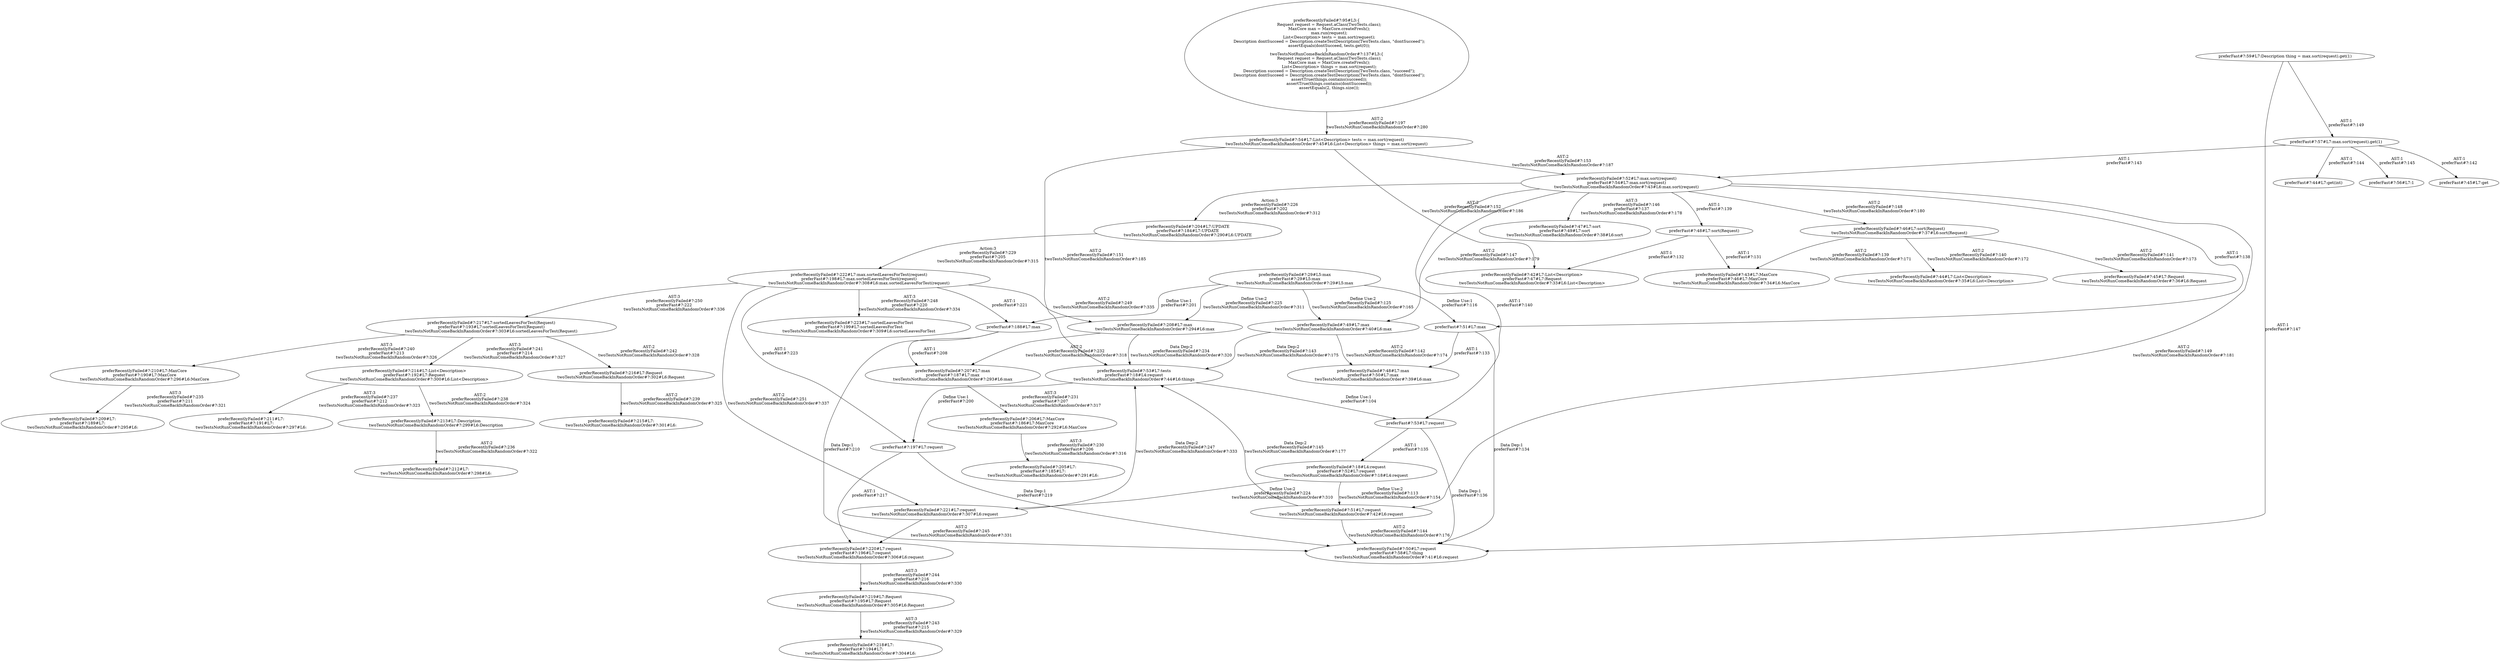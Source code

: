 digraph "Pattern" {
0 [label="preferRecentlyFailed#?:204#L7:UPDATE
preferFast#?:184#L7:UPDATE
twoTestsNotRunComeBackInRandomOrder#?:290#L6:UPDATE" shape=ellipse]
1 [label="preferRecentlyFailed#?:52#L7:max.sort(request)
preferFast#?:54#L7:max.sort(request)
twoTestsNotRunComeBackInRandomOrder#?:43#L6:max.sort(request)" shape=ellipse]
2 [label="preferRecentlyFailed#?:54#L7:List<Description> tests = max.sort(request)
twoTestsNotRunComeBackInRandomOrder#?:45#L6:List<Description> things = max.sort(request)" shape=ellipse]
3 [label="preferRecentlyFailed#?:95#L3:\{
    Request request = Request.aClass(TwoTests.class);
    MaxCore max = MaxCore.createFresh();
    max.run(request);
    List<Description> tests = max.sort(request);
    Description dontSucceed = Description.createTestDescription(TwoTests.class, \"dontSucceed\");
    assertEquals(dontSucceed, tests.get(0));
\}
twoTestsNotRunComeBackInRandomOrder#?:137#L3:\{
    Request request = Request.aClass(TwoTests.class);
    MaxCore max = MaxCore.createFresh();
    List<Description> things = max.sort(request);
    Description succeed = Description.createTestDescription(TwoTests.class, \"succeed\");
    Description dontSucceed = Description.createTestDescription(TwoTests.class, \"dontSucceed\");
    assertTrue(things.contains(succeed));
    assertTrue(things.contains(dontSucceed));
    assertEquals(2, things.size());
\}" shape=ellipse]
4 [label="preferRecentlyFailed#?:53#L7:tests
preferFast#?:18#L4:request
twoTestsNotRunComeBackInRandomOrder#?:44#L6:things" shape=ellipse]
5 [label="preferRecentlyFailed#?:208#L7:max
twoTestsNotRunComeBackInRandomOrder#?:294#L6:max" shape=ellipse]
6 [label="preferRecentlyFailed#?:207#L7:max
preferFast#?:187#L7:max
twoTestsNotRunComeBackInRandomOrder#?:293#L6:max" shape=ellipse]
7 [label="preferRecentlyFailed#?:206#L7:MaxCore
preferFast#?:186#L7:MaxCore
twoTestsNotRunComeBackInRandomOrder#?:292#L6:MaxCore" shape=ellipse]
8 [label="preferRecentlyFailed#?:205#L7:
preferFast#?:185#L7:
twoTestsNotRunComeBackInRandomOrder#?:291#L6:" shape=ellipse]
9 [label="preferRecentlyFailed#?:221#L7:request
twoTestsNotRunComeBackInRandomOrder#?:307#L6:request" shape=ellipse]
10 [label="preferRecentlyFailed#?:220#L7:request
preferFast#?:196#L7:request
twoTestsNotRunComeBackInRandomOrder#?:306#L6:request" shape=ellipse]
11 [label="preferRecentlyFailed#?:219#L7:Request
preferFast#?:195#L7:Request
twoTestsNotRunComeBackInRandomOrder#?:305#L6:Request" shape=ellipse]
12 [label="preferRecentlyFailed#?:218#L7:
preferFast#?:194#L7:
twoTestsNotRunComeBackInRandomOrder#?:304#L6:" shape=ellipse]
13 [label="preferRecentlyFailed#?:42#L7:List<Description>
preferFast#?:47#L7:Request
twoTestsNotRunComeBackInRandomOrder#?:33#L6:List<Description>" shape=ellipse]
14 [label="preferRecentlyFailed#?:47#L7:sort
preferFast#?:49#L7:sort
twoTestsNotRunComeBackInRandomOrder#?:38#L6:sort" shape=ellipse]
15 [label="preferRecentlyFailed#?:49#L7:max
twoTestsNotRunComeBackInRandomOrder#?:40#L6:max" shape=ellipse]
16 [label="preferRecentlyFailed#?:29#L5:max
preferFast#?:29#L5:max
twoTestsNotRunComeBackInRandomOrder#?:29#L5:max" shape=ellipse]
17 [label="preferRecentlyFailed#?:48#L7:max
preferFast#?:50#L7:max
twoTestsNotRunComeBackInRandomOrder#?:39#L6:max" shape=ellipse]
18 [label="preferRecentlyFailed#?:46#L7:sort(Request)
twoTestsNotRunComeBackInRandomOrder#?:37#L6:sort(Request)" shape=ellipse]
19 [label="preferRecentlyFailed#?:43#L7:MaxCore
preferFast#?:46#L7:MaxCore
twoTestsNotRunComeBackInRandomOrder#?:34#L6:MaxCore" shape=ellipse]
20 [label="preferRecentlyFailed#?:44#L7:List<Description>
twoTestsNotRunComeBackInRandomOrder#?:35#L6:List<Description>" shape=ellipse]
21 [label="preferRecentlyFailed#?:45#L7:Request
twoTestsNotRunComeBackInRandomOrder#?:36#L6:Request" shape=ellipse]
22 [label="preferRecentlyFailed#?:51#L7:request
twoTestsNotRunComeBackInRandomOrder#?:42#L6:request" shape=ellipse]
23 [label="preferRecentlyFailed#?:18#L4:request
preferFast#?:52#L7:request
twoTestsNotRunComeBackInRandomOrder#?:18#L4:request" shape=ellipse]
24 [label="preferRecentlyFailed#?:50#L7:request
preferFast#?:58#L7:thing
twoTestsNotRunComeBackInRandomOrder#?:41#L6:request" shape=ellipse]
25 [label="preferRecentlyFailed#?:222#L7:max.sortedLeavesForTest(request)
preferFast#?:198#L7:max.sortedLeavesForTest(request)
twoTestsNotRunComeBackInRandomOrder#?:308#L6:max.sortedLeavesForTest(request)" shape=ellipse]
26 [label="preferRecentlyFailed#?:223#L7:sortedLeavesForTest
preferFast#?:199#L7:sortedLeavesForTest
twoTestsNotRunComeBackInRandomOrder#?:309#L6:sortedLeavesForTest" shape=ellipse]
27 [label="preferRecentlyFailed#?:217#L7:sortedLeavesForTest(Request)
preferFast#?:193#L7:sortedLeavesForTest(Request)
twoTestsNotRunComeBackInRandomOrder#?:303#L6:sortedLeavesForTest(Request)" shape=ellipse]
28 [label="preferRecentlyFailed#?:210#L7:MaxCore
preferFast#?:190#L7:MaxCore
twoTestsNotRunComeBackInRandomOrder#?:296#L6:MaxCore" shape=ellipse]
29 [label="preferRecentlyFailed#?:209#L7:
preferFast#?:189#L7:
twoTestsNotRunComeBackInRandomOrder#?:295#L6:" shape=ellipse]
30 [label="preferRecentlyFailed#?:214#L7:List<Description>
preferFast#?:192#L7:Request
twoTestsNotRunComeBackInRandomOrder#?:300#L6:List<Description>" shape=ellipse]
31 [label="preferRecentlyFailed#?:211#L7:
preferFast#?:191#L7:
twoTestsNotRunComeBackInRandomOrder#?:297#L6:" shape=ellipse]
32 [label="preferRecentlyFailed#?:213#L7:Description
twoTestsNotRunComeBackInRandomOrder#?:299#L6:Description" shape=ellipse]
33 [label="preferRecentlyFailed#?:212#L7:
twoTestsNotRunComeBackInRandomOrder#?:298#L6:" shape=ellipse]
34 [label="preferRecentlyFailed#?:216#L7:Request
twoTestsNotRunComeBackInRandomOrder#?:302#L6:Request" shape=ellipse]
35 [label="preferRecentlyFailed#?:215#L7:
twoTestsNotRunComeBackInRandomOrder#?:301#L6:" shape=ellipse]
36 [label="preferFast#?:57#L7:max.sort(request).get(1)" shape=ellipse]
37 [label="preferFast#?:56#L7:1" shape=ellipse]
38 [label="preferFast#?:51#L7:max" shape=ellipse]
39 [label="preferFast#?:188#L7:max" shape=ellipse]
40 [label="preferFast#?:197#L7:request" shape=ellipse]
41 [label="preferFast#?:53#L7:request" shape=ellipse]
42 [label="preferFast#?:45#L7:get" shape=ellipse]
43 [label="preferFast#?:44#L7:get(int)" shape=ellipse]
44 [label="preferFast#?:48#L7:sort(Request)" shape=ellipse]
45 [label="preferFast#?:59#L7:Description thing = max.sort(request).get(1)" shape=ellipse]
0 -> 25 [label="Action:3
preferRecentlyFailed#?:229
preferFast#?:205
twoTestsNotRunComeBackInRandomOrder#?:315"];
1 -> 0 [label="Action:3
preferRecentlyFailed#?:226
preferFast#?:202
twoTestsNotRunComeBackInRandomOrder#?:312"];
1 -> 14 [label="AST:3
preferRecentlyFailed#?:146
preferFast#?:137
twoTestsNotRunComeBackInRandomOrder#?:178"];
1 -> 15 [label="AST:2
preferRecentlyFailed#?:147
twoTestsNotRunComeBackInRandomOrder#?:179"];
1 -> 18 [label="AST:2
preferRecentlyFailed#?:148
twoTestsNotRunComeBackInRandomOrder#?:180"];
1 -> 22 [label="AST:2
preferRecentlyFailed#?:149
twoTestsNotRunComeBackInRandomOrder#?:181"];
1 -> 38 [label="AST:1
preferFast#?:138"];
1 -> 41 [label="AST:1
preferFast#?:140"];
1 -> 44 [label="AST:1
preferFast#?:139"];
2 -> 1 [label="AST:2
preferRecentlyFailed#?:153
twoTestsNotRunComeBackInRandomOrder#?:187"];
2 -> 4 [label="AST:2
preferRecentlyFailed#?:151
twoTestsNotRunComeBackInRandomOrder#?:185"];
2 -> 13 [label="AST:2
preferRecentlyFailed#?:152
twoTestsNotRunComeBackInRandomOrder#?:186"];
3 -> 2 [label="AST:2
preferRecentlyFailed#?:197
twoTestsNotRunComeBackInRandomOrder#?:280"];
4 -> 40 [label="Define Use:1
preferFast#?:200"];
4 -> 41 [label="Define Use:1
preferFast#?:104"];
5 -> 4 [label="Data Dep:2
preferRecentlyFailed#?:234
twoTestsNotRunComeBackInRandomOrder#?:320"];
5 -> 6 [label="AST:2
preferRecentlyFailed#?:232
twoTestsNotRunComeBackInRandomOrder#?:318"];
6 -> 7 [label="AST:3
preferRecentlyFailed#?:231
preferFast#?:207
twoTestsNotRunComeBackInRandomOrder#?:317"];
7 -> 8 [label="AST:3
preferRecentlyFailed#?:230
preferFast#?:206
twoTestsNotRunComeBackInRandomOrder#?:316"];
9 -> 4 [label="Data Dep:2
preferRecentlyFailed#?:247
twoTestsNotRunComeBackInRandomOrder#?:333"];
9 -> 10 [label="AST:2
preferRecentlyFailed#?:245
twoTestsNotRunComeBackInRandomOrder#?:331"];
10 -> 11 [label="AST:3
preferRecentlyFailed#?:244
preferFast#?:216
twoTestsNotRunComeBackInRandomOrder#?:330"];
11 -> 12 [label="AST:3
preferRecentlyFailed#?:243
preferFast#?:215
twoTestsNotRunComeBackInRandomOrder#?:329"];
15 -> 4 [label="Data Dep:2
preferRecentlyFailed#?:143
twoTestsNotRunComeBackInRandomOrder#?:175"];
15 -> 17 [label="AST:2
preferRecentlyFailed#?:142
twoTestsNotRunComeBackInRandomOrder#?:174"];
16 -> 5 [label="Define Use:2
preferRecentlyFailed#?:225
twoTestsNotRunComeBackInRandomOrder#?:311"];
16 -> 15 [label="Define Use:2
preferRecentlyFailed#?:125
twoTestsNotRunComeBackInRandomOrder#?:165"];
16 -> 38 [label="Define Use:1
preferFast#?:116"];
16 -> 39 [label="Define Use:1
preferFast#?:201"];
18 -> 19 [label="AST:2
preferRecentlyFailed#?:139
twoTestsNotRunComeBackInRandomOrder#?:171"];
18 -> 20 [label="AST:2
preferRecentlyFailed#?:140
twoTestsNotRunComeBackInRandomOrder#?:172"];
18 -> 21 [label="AST:2
preferRecentlyFailed#?:141
twoTestsNotRunComeBackInRandomOrder#?:173"];
22 -> 4 [label="Data Dep:2
preferRecentlyFailed#?:145
twoTestsNotRunComeBackInRandomOrder#?:177"];
22 -> 24 [label="AST:2
preferRecentlyFailed#?:144
twoTestsNotRunComeBackInRandomOrder#?:176"];
23 -> 9 [label="Define Use:2
preferRecentlyFailed#?:224
twoTestsNotRunComeBackInRandomOrder#?:310"];
23 -> 22 [label="Define Use:2
preferRecentlyFailed#?:113
twoTestsNotRunComeBackInRandomOrder#?:154"];
25 -> 5 [label="AST:2
preferRecentlyFailed#?:249
twoTestsNotRunComeBackInRandomOrder#?:335"];
25 -> 9 [label="AST:2
preferRecentlyFailed#?:251
twoTestsNotRunComeBackInRandomOrder#?:337"];
25 -> 26 [label="AST:3
preferRecentlyFailed#?:248
preferFast#?:220
twoTestsNotRunComeBackInRandomOrder#?:334"];
25 -> 27 [label="AST:3
preferRecentlyFailed#?:250
preferFast#?:222
twoTestsNotRunComeBackInRandomOrder#?:336"];
25 -> 39 [label="AST:1
preferFast#?:221"];
25 -> 40 [label="AST:1
preferFast#?:223"];
27 -> 28 [label="AST:3
preferRecentlyFailed#?:240
preferFast#?:213
twoTestsNotRunComeBackInRandomOrder#?:326"];
27 -> 30 [label="AST:3
preferRecentlyFailed#?:241
preferFast#?:214
twoTestsNotRunComeBackInRandomOrder#?:327"];
27 -> 34 [label="AST:2
preferRecentlyFailed#?:242
twoTestsNotRunComeBackInRandomOrder#?:328"];
28 -> 29 [label="AST:3
preferRecentlyFailed#?:235
preferFast#?:211
twoTestsNotRunComeBackInRandomOrder#?:321"];
30 -> 31 [label="AST:3
preferRecentlyFailed#?:237
preferFast#?:212
twoTestsNotRunComeBackInRandomOrder#?:323"];
30 -> 32 [label="AST:2
preferRecentlyFailed#?:238
twoTestsNotRunComeBackInRandomOrder#?:324"];
32 -> 33 [label="AST:2
preferRecentlyFailed#?:236
twoTestsNotRunComeBackInRandomOrder#?:322"];
34 -> 35 [label="AST:2
preferRecentlyFailed#?:239
twoTestsNotRunComeBackInRandomOrder#?:325"];
36 -> 42 [label="AST:1
preferFast#?:142"];
36 -> 1 [label="AST:1
preferFast#?:143"];
36 -> 43 [label="AST:1
preferFast#?:144"];
36 -> 37 [label="AST:1
preferFast#?:145"];
38 -> 17 [label="AST:1
preferFast#?:133"];
38 -> 24 [label="Data Dep:1
preferFast#?:134"];
39 -> 6 [label="AST:1
preferFast#?:208"];
39 -> 24 [label="Data Dep:1
preferFast#?:210"];
40 -> 10 [label="AST:1
preferFast#?:217"];
40 -> 24 [label="Data Dep:1
preferFast#?:219"];
41 -> 23 [label="AST:1
preferFast#?:135"];
41 -> 24 [label="Data Dep:1
preferFast#?:136"];
44 -> 19 [label="AST:1
preferFast#?:131"];
44 -> 13 [label="AST:1
preferFast#?:132"];
45 -> 36 [label="AST:1
preferFast#?:149"];
45 -> 24 [label="AST:1
preferFast#?:147"];
}